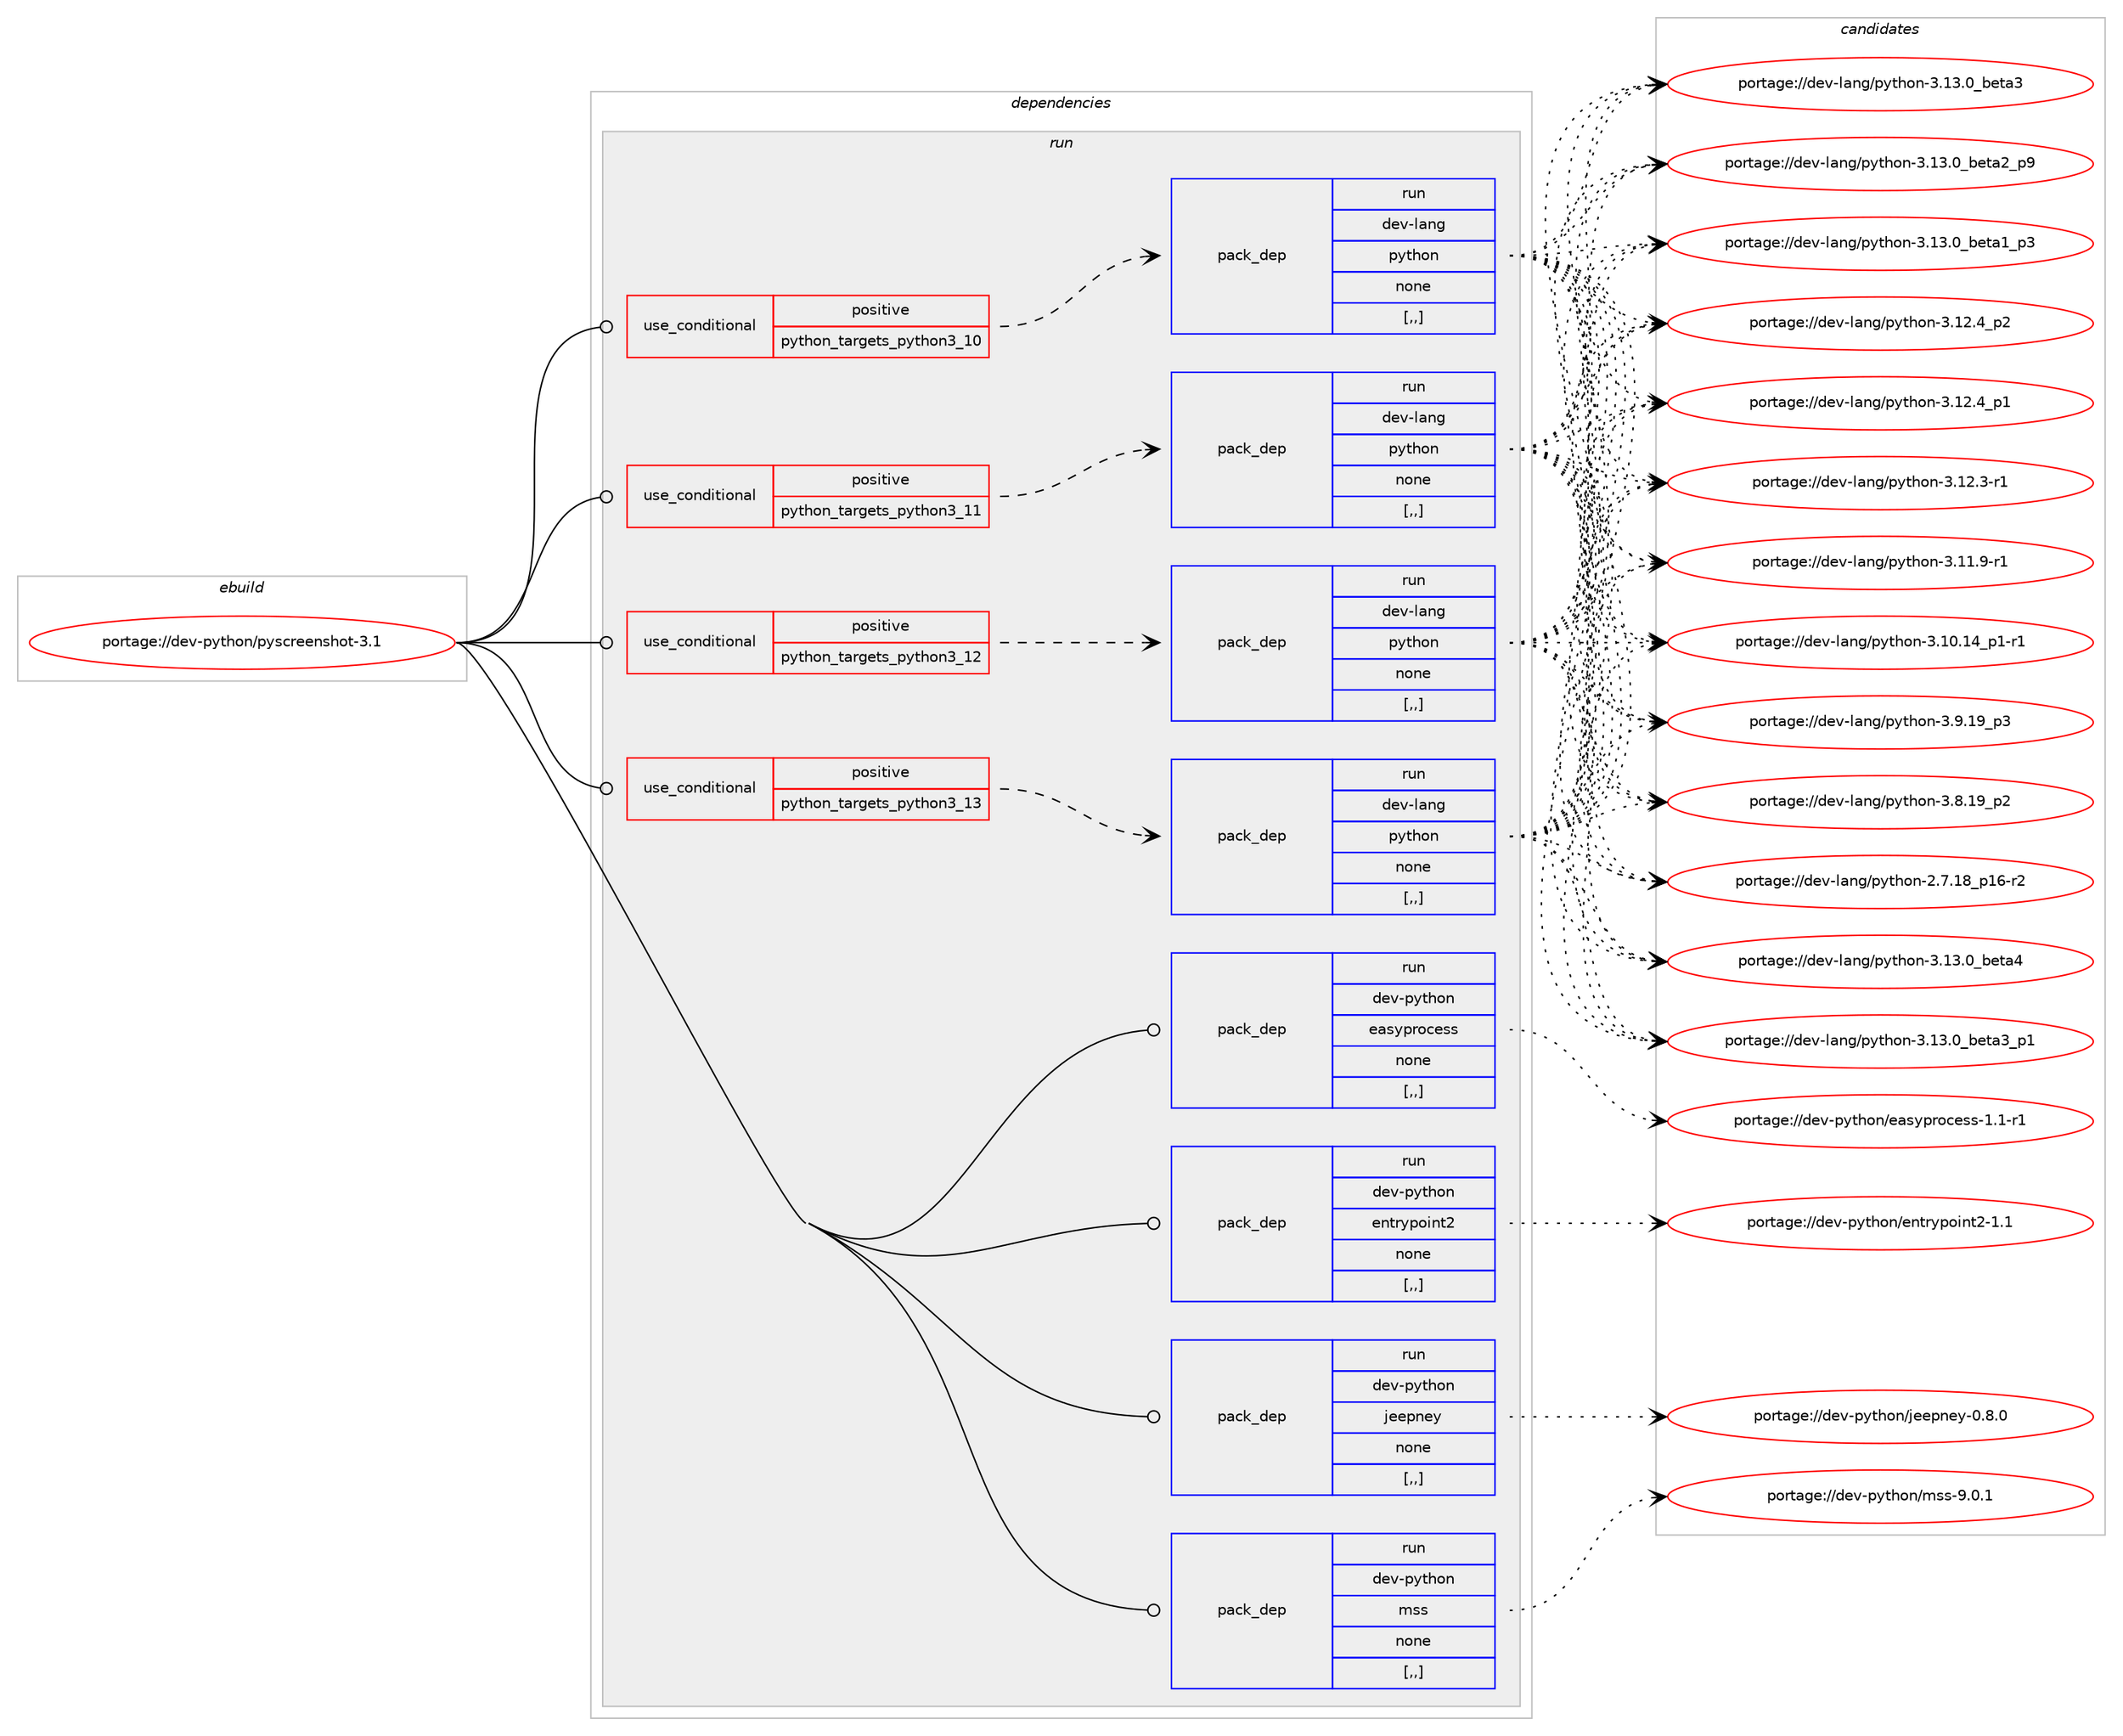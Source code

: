 digraph prolog {

# *************
# Graph options
# *************

newrank=true;
concentrate=true;
compound=true;
graph [rankdir=LR,fontname=Helvetica,fontsize=10,ranksep=1.5];#, ranksep=2.5, nodesep=0.2];
edge  [arrowhead=vee];
node  [fontname=Helvetica,fontsize=10];

# **********
# The ebuild
# **********

subgraph cluster_leftcol {
color=gray;
label=<<i>ebuild</i>>;
id [label="portage://dev-python/pyscreenshot-3.1", color=red, width=4, href="../dev-python/pyscreenshot-3.1.svg"];
}

# ****************
# The dependencies
# ****************

subgraph cluster_midcol {
color=gray;
label=<<i>dependencies</i>>;
subgraph cluster_compile {
fillcolor="#eeeeee";
style=filled;
label=<<i>compile</i>>;
}
subgraph cluster_compileandrun {
fillcolor="#eeeeee";
style=filled;
label=<<i>compile and run</i>>;
}
subgraph cluster_run {
fillcolor="#eeeeee";
style=filled;
label=<<i>run</i>>;
subgraph cond37598 {
dependency158394 [label=<<TABLE BORDER="0" CELLBORDER="1" CELLSPACING="0" CELLPADDING="4"><TR><TD ROWSPAN="3" CELLPADDING="10">use_conditional</TD></TR><TR><TD>positive</TD></TR><TR><TD>python_targets_python3_10</TD></TR></TABLE>>, shape=none, color=red];
subgraph pack119532 {
dependency158395 [label=<<TABLE BORDER="0" CELLBORDER="1" CELLSPACING="0" CELLPADDING="4" WIDTH="220"><TR><TD ROWSPAN="6" CELLPADDING="30">pack_dep</TD></TR><TR><TD WIDTH="110">run</TD></TR><TR><TD>dev-lang</TD></TR><TR><TD>python</TD></TR><TR><TD>none</TD></TR><TR><TD>[,,]</TD></TR></TABLE>>, shape=none, color=blue];
}
dependency158394:e -> dependency158395:w [weight=20,style="dashed",arrowhead="vee"];
}
id:e -> dependency158394:w [weight=20,style="solid",arrowhead="odot"];
subgraph cond37599 {
dependency158396 [label=<<TABLE BORDER="0" CELLBORDER="1" CELLSPACING="0" CELLPADDING="4"><TR><TD ROWSPAN="3" CELLPADDING="10">use_conditional</TD></TR><TR><TD>positive</TD></TR><TR><TD>python_targets_python3_11</TD></TR></TABLE>>, shape=none, color=red];
subgraph pack119533 {
dependency158397 [label=<<TABLE BORDER="0" CELLBORDER="1" CELLSPACING="0" CELLPADDING="4" WIDTH="220"><TR><TD ROWSPAN="6" CELLPADDING="30">pack_dep</TD></TR><TR><TD WIDTH="110">run</TD></TR><TR><TD>dev-lang</TD></TR><TR><TD>python</TD></TR><TR><TD>none</TD></TR><TR><TD>[,,]</TD></TR></TABLE>>, shape=none, color=blue];
}
dependency158396:e -> dependency158397:w [weight=20,style="dashed",arrowhead="vee"];
}
id:e -> dependency158396:w [weight=20,style="solid",arrowhead="odot"];
subgraph cond37600 {
dependency158398 [label=<<TABLE BORDER="0" CELLBORDER="1" CELLSPACING="0" CELLPADDING="4"><TR><TD ROWSPAN="3" CELLPADDING="10">use_conditional</TD></TR><TR><TD>positive</TD></TR><TR><TD>python_targets_python3_12</TD></TR></TABLE>>, shape=none, color=red];
subgraph pack119534 {
dependency158399 [label=<<TABLE BORDER="0" CELLBORDER="1" CELLSPACING="0" CELLPADDING="4" WIDTH="220"><TR><TD ROWSPAN="6" CELLPADDING="30">pack_dep</TD></TR><TR><TD WIDTH="110">run</TD></TR><TR><TD>dev-lang</TD></TR><TR><TD>python</TD></TR><TR><TD>none</TD></TR><TR><TD>[,,]</TD></TR></TABLE>>, shape=none, color=blue];
}
dependency158398:e -> dependency158399:w [weight=20,style="dashed",arrowhead="vee"];
}
id:e -> dependency158398:w [weight=20,style="solid",arrowhead="odot"];
subgraph cond37601 {
dependency158400 [label=<<TABLE BORDER="0" CELLBORDER="1" CELLSPACING="0" CELLPADDING="4"><TR><TD ROWSPAN="3" CELLPADDING="10">use_conditional</TD></TR><TR><TD>positive</TD></TR><TR><TD>python_targets_python3_13</TD></TR></TABLE>>, shape=none, color=red];
subgraph pack119535 {
dependency158401 [label=<<TABLE BORDER="0" CELLBORDER="1" CELLSPACING="0" CELLPADDING="4" WIDTH="220"><TR><TD ROWSPAN="6" CELLPADDING="30">pack_dep</TD></TR><TR><TD WIDTH="110">run</TD></TR><TR><TD>dev-lang</TD></TR><TR><TD>python</TD></TR><TR><TD>none</TD></TR><TR><TD>[,,]</TD></TR></TABLE>>, shape=none, color=blue];
}
dependency158400:e -> dependency158401:w [weight=20,style="dashed",arrowhead="vee"];
}
id:e -> dependency158400:w [weight=20,style="solid",arrowhead="odot"];
subgraph pack119536 {
dependency158402 [label=<<TABLE BORDER="0" CELLBORDER="1" CELLSPACING="0" CELLPADDING="4" WIDTH="220"><TR><TD ROWSPAN="6" CELLPADDING="30">pack_dep</TD></TR><TR><TD WIDTH="110">run</TD></TR><TR><TD>dev-python</TD></TR><TR><TD>easyprocess</TD></TR><TR><TD>none</TD></TR><TR><TD>[,,]</TD></TR></TABLE>>, shape=none, color=blue];
}
id:e -> dependency158402:w [weight=20,style="solid",arrowhead="odot"];
subgraph pack119537 {
dependency158403 [label=<<TABLE BORDER="0" CELLBORDER="1" CELLSPACING="0" CELLPADDING="4" WIDTH="220"><TR><TD ROWSPAN="6" CELLPADDING="30">pack_dep</TD></TR><TR><TD WIDTH="110">run</TD></TR><TR><TD>dev-python</TD></TR><TR><TD>entrypoint2</TD></TR><TR><TD>none</TD></TR><TR><TD>[,,]</TD></TR></TABLE>>, shape=none, color=blue];
}
id:e -> dependency158403:w [weight=20,style="solid",arrowhead="odot"];
subgraph pack119538 {
dependency158404 [label=<<TABLE BORDER="0" CELLBORDER="1" CELLSPACING="0" CELLPADDING="4" WIDTH="220"><TR><TD ROWSPAN="6" CELLPADDING="30">pack_dep</TD></TR><TR><TD WIDTH="110">run</TD></TR><TR><TD>dev-python</TD></TR><TR><TD>jeepney</TD></TR><TR><TD>none</TD></TR><TR><TD>[,,]</TD></TR></TABLE>>, shape=none, color=blue];
}
id:e -> dependency158404:w [weight=20,style="solid",arrowhead="odot"];
subgraph pack119539 {
dependency158405 [label=<<TABLE BORDER="0" CELLBORDER="1" CELLSPACING="0" CELLPADDING="4" WIDTH="220"><TR><TD ROWSPAN="6" CELLPADDING="30">pack_dep</TD></TR><TR><TD WIDTH="110">run</TD></TR><TR><TD>dev-python</TD></TR><TR><TD>mss</TD></TR><TR><TD>none</TD></TR><TR><TD>[,,]</TD></TR></TABLE>>, shape=none, color=blue];
}
id:e -> dependency158405:w [weight=20,style="solid",arrowhead="odot"];
}
}

# **************
# The candidates
# **************

subgraph cluster_choices {
rank=same;
color=gray;
label=<<i>candidates</i>>;

subgraph choice119532 {
color=black;
nodesep=1;
choice1001011184510897110103471121211161041111104551464951464895981011169752 [label="portage://dev-lang/python-3.13.0_beta4", color=red, width=4,href="../dev-lang/python-3.13.0_beta4.svg"];
choice10010111845108971101034711212111610411111045514649514648959810111697519511249 [label="portage://dev-lang/python-3.13.0_beta3_p1", color=red, width=4,href="../dev-lang/python-3.13.0_beta3_p1.svg"];
choice1001011184510897110103471121211161041111104551464951464895981011169751 [label="portage://dev-lang/python-3.13.0_beta3", color=red, width=4,href="../dev-lang/python-3.13.0_beta3.svg"];
choice10010111845108971101034711212111610411111045514649514648959810111697509511257 [label="portage://dev-lang/python-3.13.0_beta2_p9", color=red, width=4,href="../dev-lang/python-3.13.0_beta2_p9.svg"];
choice10010111845108971101034711212111610411111045514649514648959810111697499511251 [label="portage://dev-lang/python-3.13.0_beta1_p3", color=red, width=4,href="../dev-lang/python-3.13.0_beta1_p3.svg"];
choice100101118451089711010347112121116104111110455146495046529511250 [label="portage://dev-lang/python-3.12.4_p2", color=red, width=4,href="../dev-lang/python-3.12.4_p2.svg"];
choice100101118451089711010347112121116104111110455146495046529511249 [label="portage://dev-lang/python-3.12.4_p1", color=red, width=4,href="../dev-lang/python-3.12.4_p1.svg"];
choice100101118451089711010347112121116104111110455146495046514511449 [label="portage://dev-lang/python-3.12.3-r1", color=red, width=4,href="../dev-lang/python-3.12.3-r1.svg"];
choice100101118451089711010347112121116104111110455146494946574511449 [label="portage://dev-lang/python-3.11.9-r1", color=red, width=4,href="../dev-lang/python-3.11.9-r1.svg"];
choice100101118451089711010347112121116104111110455146494846495295112494511449 [label="portage://dev-lang/python-3.10.14_p1-r1", color=red, width=4,href="../dev-lang/python-3.10.14_p1-r1.svg"];
choice100101118451089711010347112121116104111110455146574649579511251 [label="portage://dev-lang/python-3.9.19_p3", color=red, width=4,href="../dev-lang/python-3.9.19_p3.svg"];
choice100101118451089711010347112121116104111110455146564649579511250 [label="portage://dev-lang/python-3.8.19_p2", color=red, width=4,href="../dev-lang/python-3.8.19_p2.svg"];
choice100101118451089711010347112121116104111110455046554649569511249544511450 [label="portage://dev-lang/python-2.7.18_p16-r2", color=red, width=4,href="../dev-lang/python-2.7.18_p16-r2.svg"];
dependency158395:e -> choice1001011184510897110103471121211161041111104551464951464895981011169752:w [style=dotted,weight="100"];
dependency158395:e -> choice10010111845108971101034711212111610411111045514649514648959810111697519511249:w [style=dotted,weight="100"];
dependency158395:e -> choice1001011184510897110103471121211161041111104551464951464895981011169751:w [style=dotted,weight="100"];
dependency158395:e -> choice10010111845108971101034711212111610411111045514649514648959810111697509511257:w [style=dotted,weight="100"];
dependency158395:e -> choice10010111845108971101034711212111610411111045514649514648959810111697499511251:w [style=dotted,weight="100"];
dependency158395:e -> choice100101118451089711010347112121116104111110455146495046529511250:w [style=dotted,weight="100"];
dependency158395:e -> choice100101118451089711010347112121116104111110455146495046529511249:w [style=dotted,weight="100"];
dependency158395:e -> choice100101118451089711010347112121116104111110455146495046514511449:w [style=dotted,weight="100"];
dependency158395:e -> choice100101118451089711010347112121116104111110455146494946574511449:w [style=dotted,weight="100"];
dependency158395:e -> choice100101118451089711010347112121116104111110455146494846495295112494511449:w [style=dotted,weight="100"];
dependency158395:e -> choice100101118451089711010347112121116104111110455146574649579511251:w [style=dotted,weight="100"];
dependency158395:e -> choice100101118451089711010347112121116104111110455146564649579511250:w [style=dotted,weight="100"];
dependency158395:e -> choice100101118451089711010347112121116104111110455046554649569511249544511450:w [style=dotted,weight="100"];
}
subgraph choice119533 {
color=black;
nodesep=1;
choice1001011184510897110103471121211161041111104551464951464895981011169752 [label="portage://dev-lang/python-3.13.0_beta4", color=red, width=4,href="../dev-lang/python-3.13.0_beta4.svg"];
choice10010111845108971101034711212111610411111045514649514648959810111697519511249 [label="portage://dev-lang/python-3.13.0_beta3_p1", color=red, width=4,href="../dev-lang/python-3.13.0_beta3_p1.svg"];
choice1001011184510897110103471121211161041111104551464951464895981011169751 [label="portage://dev-lang/python-3.13.0_beta3", color=red, width=4,href="../dev-lang/python-3.13.0_beta3.svg"];
choice10010111845108971101034711212111610411111045514649514648959810111697509511257 [label="portage://dev-lang/python-3.13.0_beta2_p9", color=red, width=4,href="../dev-lang/python-3.13.0_beta2_p9.svg"];
choice10010111845108971101034711212111610411111045514649514648959810111697499511251 [label="portage://dev-lang/python-3.13.0_beta1_p3", color=red, width=4,href="../dev-lang/python-3.13.0_beta1_p3.svg"];
choice100101118451089711010347112121116104111110455146495046529511250 [label="portage://dev-lang/python-3.12.4_p2", color=red, width=4,href="../dev-lang/python-3.12.4_p2.svg"];
choice100101118451089711010347112121116104111110455146495046529511249 [label="portage://dev-lang/python-3.12.4_p1", color=red, width=4,href="../dev-lang/python-3.12.4_p1.svg"];
choice100101118451089711010347112121116104111110455146495046514511449 [label="portage://dev-lang/python-3.12.3-r1", color=red, width=4,href="../dev-lang/python-3.12.3-r1.svg"];
choice100101118451089711010347112121116104111110455146494946574511449 [label="portage://dev-lang/python-3.11.9-r1", color=red, width=4,href="../dev-lang/python-3.11.9-r1.svg"];
choice100101118451089711010347112121116104111110455146494846495295112494511449 [label="portage://dev-lang/python-3.10.14_p1-r1", color=red, width=4,href="../dev-lang/python-3.10.14_p1-r1.svg"];
choice100101118451089711010347112121116104111110455146574649579511251 [label="portage://dev-lang/python-3.9.19_p3", color=red, width=4,href="../dev-lang/python-3.9.19_p3.svg"];
choice100101118451089711010347112121116104111110455146564649579511250 [label="portage://dev-lang/python-3.8.19_p2", color=red, width=4,href="../dev-lang/python-3.8.19_p2.svg"];
choice100101118451089711010347112121116104111110455046554649569511249544511450 [label="portage://dev-lang/python-2.7.18_p16-r2", color=red, width=4,href="../dev-lang/python-2.7.18_p16-r2.svg"];
dependency158397:e -> choice1001011184510897110103471121211161041111104551464951464895981011169752:w [style=dotted,weight="100"];
dependency158397:e -> choice10010111845108971101034711212111610411111045514649514648959810111697519511249:w [style=dotted,weight="100"];
dependency158397:e -> choice1001011184510897110103471121211161041111104551464951464895981011169751:w [style=dotted,weight="100"];
dependency158397:e -> choice10010111845108971101034711212111610411111045514649514648959810111697509511257:w [style=dotted,weight="100"];
dependency158397:e -> choice10010111845108971101034711212111610411111045514649514648959810111697499511251:w [style=dotted,weight="100"];
dependency158397:e -> choice100101118451089711010347112121116104111110455146495046529511250:w [style=dotted,weight="100"];
dependency158397:e -> choice100101118451089711010347112121116104111110455146495046529511249:w [style=dotted,weight="100"];
dependency158397:e -> choice100101118451089711010347112121116104111110455146495046514511449:w [style=dotted,weight="100"];
dependency158397:e -> choice100101118451089711010347112121116104111110455146494946574511449:w [style=dotted,weight="100"];
dependency158397:e -> choice100101118451089711010347112121116104111110455146494846495295112494511449:w [style=dotted,weight="100"];
dependency158397:e -> choice100101118451089711010347112121116104111110455146574649579511251:w [style=dotted,weight="100"];
dependency158397:e -> choice100101118451089711010347112121116104111110455146564649579511250:w [style=dotted,weight="100"];
dependency158397:e -> choice100101118451089711010347112121116104111110455046554649569511249544511450:w [style=dotted,weight="100"];
}
subgraph choice119534 {
color=black;
nodesep=1;
choice1001011184510897110103471121211161041111104551464951464895981011169752 [label="portage://dev-lang/python-3.13.0_beta4", color=red, width=4,href="../dev-lang/python-3.13.0_beta4.svg"];
choice10010111845108971101034711212111610411111045514649514648959810111697519511249 [label="portage://dev-lang/python-3.13.0_beta3_p1", color=red, width=4,href="../dev-lang/python-3.13.0_beta3_p1.svg"];
choice1001011184510897110103471121211161041111104551464951464895981011169751 [label="portage://dev-lang/python-3.13.0_beta3", color=red, width=4,href="../dev-lang/python-3.13.0_beta3.svg"];
choice10010111845108971101034711212111610411111045514649514648959810111697509511257 [label="portage://dev-lang/python-3.13.0_beta2_p9", color=red, width=4,href="../dev-lang/python-3.13.0_beta2_p9.svg"];
choice10010111845108971101034711212111610411111045514649514648959810111697499511251 [label="portage://dev-lang/python-3.13.0_beta1_p3", color=red, width=4,href="../dev-lang/python-3.13.0_beta1_p3.svg"];
choice100101118451089711010347112121116104111110455146495046529511250 [label="portage://dev-lang/python-3.12.4_p2", color=red, width=4,href="../dev-lang/python-3.12.4_p2.svg"];
choice100101118451089711010347112121116104111110455146495046529511249 [label="portage://dev-lang/python-3.12.4_p1", color=red, width=4,href="../dev-lang/python-3.12.4_p1.svg"];
choice100101118451089711010347112121116104111110455146495046514511449 [label="portage://dev-lang/python-3.12.3-r1", color=red, width=4,href="../dev-lang/python-3.12.3-r1.svg"];
choice100101118451089711010347112121116104111110455146494946574511449 [label="portage://dev-lang/python-3.11.9-r1", color=red, width=4,href="../dev-lang/python-3.11.9-r1.svg"];
choice100101118451089711010347112121116104111110455146494846495295112494511449 [label="portage://dev-lang/python-3.10.14_p1-r1", color=red, width=4,href="../dev-lang/python-3.10.14_p1-r1.svg"];
choice100101118451089711010347112121116104111110455146574649579511251 [label="portage://dev-lang/python-3.9.19_p3", color=red, width=4,href="../dev-lang/python-3.9.19_p3.svg"];
choice100101118451089711010347112121116104111110455146564649579511250 [label="portage://dev-lang/python-3.8.19_p2", color=red, width=4,href="../dev-lang/python-3.8.19_p2.svg"];
choice100101118451089711010347112121116104111110455046554649569511249544511450 [label="portage://dev-lang/python-2.7.18_p16-r2", color=red, width=4,href="../dev-lang/python-2.7.18_p16-r2.svg"];
dependency158399:e -> choice1001011184510897110103471121211161041111104551464951464895981011169752:w [style=dotted,weight="100"];
dependency158399:e -> choice10010111845108971101034711212111610411111045514649514648959810111697519511249:w [style=dotted,weight="100"];
dependency158399:e -> choice1001011184510897110103471121211161041111104551464951464895981011169751:w [style=dotted,weight="100"];
dependency158399:e -> choice10010111845108971101034711212111610411111045514649514648959810111697509511257:w [style=dotted,weight="100"];
dependency158399:e -> choice10010111845108971101034711212111610411111045514649514648959810111697499511251:w [style=dotted,weight="100"];
dependency158399:e -> choice100101118451089711010347112121116104111110455146495046529511250:w [style=dotted,weight="100"];
dependency158399:e -> choice100101118451089711010347112121116104111110455146495046529511249:w [style=dotted,weight="100"];
dependency158399:e -> choice100101118451089711010347112121116104111110455146495046514511449:w [style=dotted,weight="100"];
dependency158399:e -> choice100101118451089711010347112121116104111110455146494946574511449:w [style=dotted,weight="100"];
dependency158399:e -> choice100101118451089711010347112121116104111110455146494846495295112494511449:w [style=dotted,weight="100"];
dependency158399:e -> choice100101118451089711010347112121116104111110455146574649579511251:w [style=dotted,weight="100"];
dependency158399:e -> choice100101118451089711010347112121116104111110455146564649579511250:w [style=dotted,weight="100"];
dependency158399:e -> choice100101118451089711010347112121116104111110455046554649569511249544511450:w [style=dotted,weight="100"];
}
subgraph choice119535 {
color=black;
nodesep=1;
choice1001011184510897110103471121211161041111104551464951464895981011169752 [label="portage://dev-lang/python-3.13.0_beta4", color=red, width=4,href="../dev-lang/python-3.13.0_beta4.svg"];
choice10010111845108971101034711212111610411111045514649514648959810111697519511249 [label="portage://dev-lang/python-3.13.0_beta3_p1", color=red, width=4,href="../dev-lang/python-3.13.0_beta3_p1.svg"];
choice1001011184510897110103471121211161041111104551464951464895981011169751 [label="portage://dev-lang/python-3.13.0_beta3", color=red, width=4,href="../dev-lang/python-3.13.0_beta3.svg"];
choice10010111845108971101034711212111610411111045514649514648959810111697509511257 [label="portage://dev-lang/python-3.13.0_beta2_p9", color=red, width=4,href="../dev-lang/python-3.13.0_beta2_p9.svg"];
choice10010111845108971101034711212111610411111045514649514648959810111697499511251 [label="portage://dev-lang/python-3.13.0_beta1_p3", color=red, width=4,href="../dev-lang/python-3.13.0_beta1_p3.svg"];
choice100101118451089711010347112121116104111110455146495046529511250 [label="portage://dev-lang/python-3.12.4_p2", color=red, width=4,href="../dev-lang/python-3.12.4_p2.svg"];
choice100101118451089711010347112121116104111110455146495046529511249 [label="portage://dev-lang/python-3.12.4_p1", color=red, width=4,href="../dev-lang/python-3.12.4_p1.svg"];
choice100101118451089711010347112121116104111110455146495046514511449 [label="portage://dev-lang/python-3.12.3-r1", color=red, width=4,href="../dev-lang/python-3.12.3-r1.svg"];
choice100101118451089711010347112121116104111110455146494946574511449 [label="portage://dev-lang/python-3.11.9-r1", color=red, width=4,href="../dev-lang/python-3.11.9-r1.svg"];
choice100101118451089711010347112121116104111110455146494846495295112494511449 [label="portage://dev-lang/python-3.10.14_p1-r1", color=red, width=4,href="../dev-lang/python-3.10.14_p1-r1.svg"];
choice100101118451089711010347112121116104111110455146574649579511251 [label="portage://dev-lang/python-3.9.19_p3", color=red, width=4,href="../dev-lang/python-3.9.19_p3.svg"];
choice100101118451089711010347112121116104111110455146564649579511250 [label="portage://dev-lang/python-3.8.19_p2", color=red, width=4,href="../dev-lang/python-3.8.19_p2.svg"];
choice100101118451089711010347112121116104111110455046554649569511249544511450 [label="portage://dev-lang/python-2.7.18_p16-r2", color=red, width=4,href="../dev-lang/python-2.7.18_p16-r2.svg"];
dependency158401:e -> choice1001011184510897110103471121211161041111104551464951464895981011169752:w [style=dotted,weight="100"];
dependency158401:e -> choice10010111845108971101034711212111610411111045514649514648959810111697519511249:w [style=dotted,weight="100"];
dependency158401:e -> choice1001011184510897110103471121211161041111104551464951464895981011169751:w [style=dotted,weight="100"];
dependency158401:e -> choice10010111845108971101034711212111610411111045514649514648959810111697509511257:w [style=dotted,weight="100"];
dependency158401:e -> choice10010111845108971101034711212111610411111045514649514648959810111697499511251:w [style=dotted,weight="100"];
dependency158401:e -> choice100101118451089711010347112121116104111110455146495046529511250:w [style=dotted,weight="100"];
dependency158401:e -> choice100101118451089711010347112121116104111110455146495046529511249:w [style=dotted,weight="100"];
dependency158401:e -> choice100101118451089711010347112121116104111110455146495046514511449:w [style=dotted,weight="100"];
dependency158401:e -> choice100101118451089711010347112121116104111110455146494946574511449:w [style=dotted,weight="100"];
dependency158401:e -> choice100101118451089711010347112121116104111110455146494846495295112494511449:w [style=dotted,weight="100"];
dependency158401:e -> choice100101118451089711010347112121116104111110455146574649579511251:w [style=dotted,weight="100"];
dependency158401:e -> choice100101118451089711010347112121116104111110455146564649579511250:w [style=dotted,weight="100"];
dependency158401:e -> choice100101118451089711010347112121116104111110455046554649569511249544511450:w [style=dotted,weight="100"];
}
subgraph choice119536 {
color=black;
nodesep=1;
choice10010111845112121116104111110471019711512111211411199101115115454946494511449 [label="portage://dev-python/easyprocess-1.1-r1", color=red, width=4,href="../dev-python/easyprocess-1.1-r1.svg"];
dependency158402:e -> choice10010111845112121116104111110471019711512111211411199101115115454946494511449:w [style=dotted,weight="100"];
}
subgraph choice119537 {
color=black;
nodesep=1;
choice10010111845112121116104111110471011101161141211121111051101165045494649 [label="portage://dev-python/entrypoint2-1.1", color=red, width=4,href="../dev-python/entrypoint2-1.1.svg"];
dependency158403:e -> choice10010111845112121116104111110471011101161141211121111051101165045494649:w [style=dotted,weight="100"];
}
subgraph choice119538 {
color=black;
nodesep=1;
choice1001011184511212111610411111047106101101112110101121454846564648 [label="portage://dev-python/jeepney-0.8.0", color=red, width=4,href="../dev-python/jeepney-0.8.0.svg"];
dependency158404:e -> choice1001011184511212111610411111047106101101112110101121454846564648:w [style=dotted,weight="100"];
}
subgraph choice119539 {
color=black;
nodesep=1;
choice1001011184511212111610411111047109115115455746484649 [label="portage://dev-python/mss-9.0.1", color=red, width=4,href="../dev-python/mss-9.0.1.svg"];
dependency158405:e -> choice1001011184511212111610411111047109115115455746484649:w [style=dotted,weight="100"];
}
}

}

